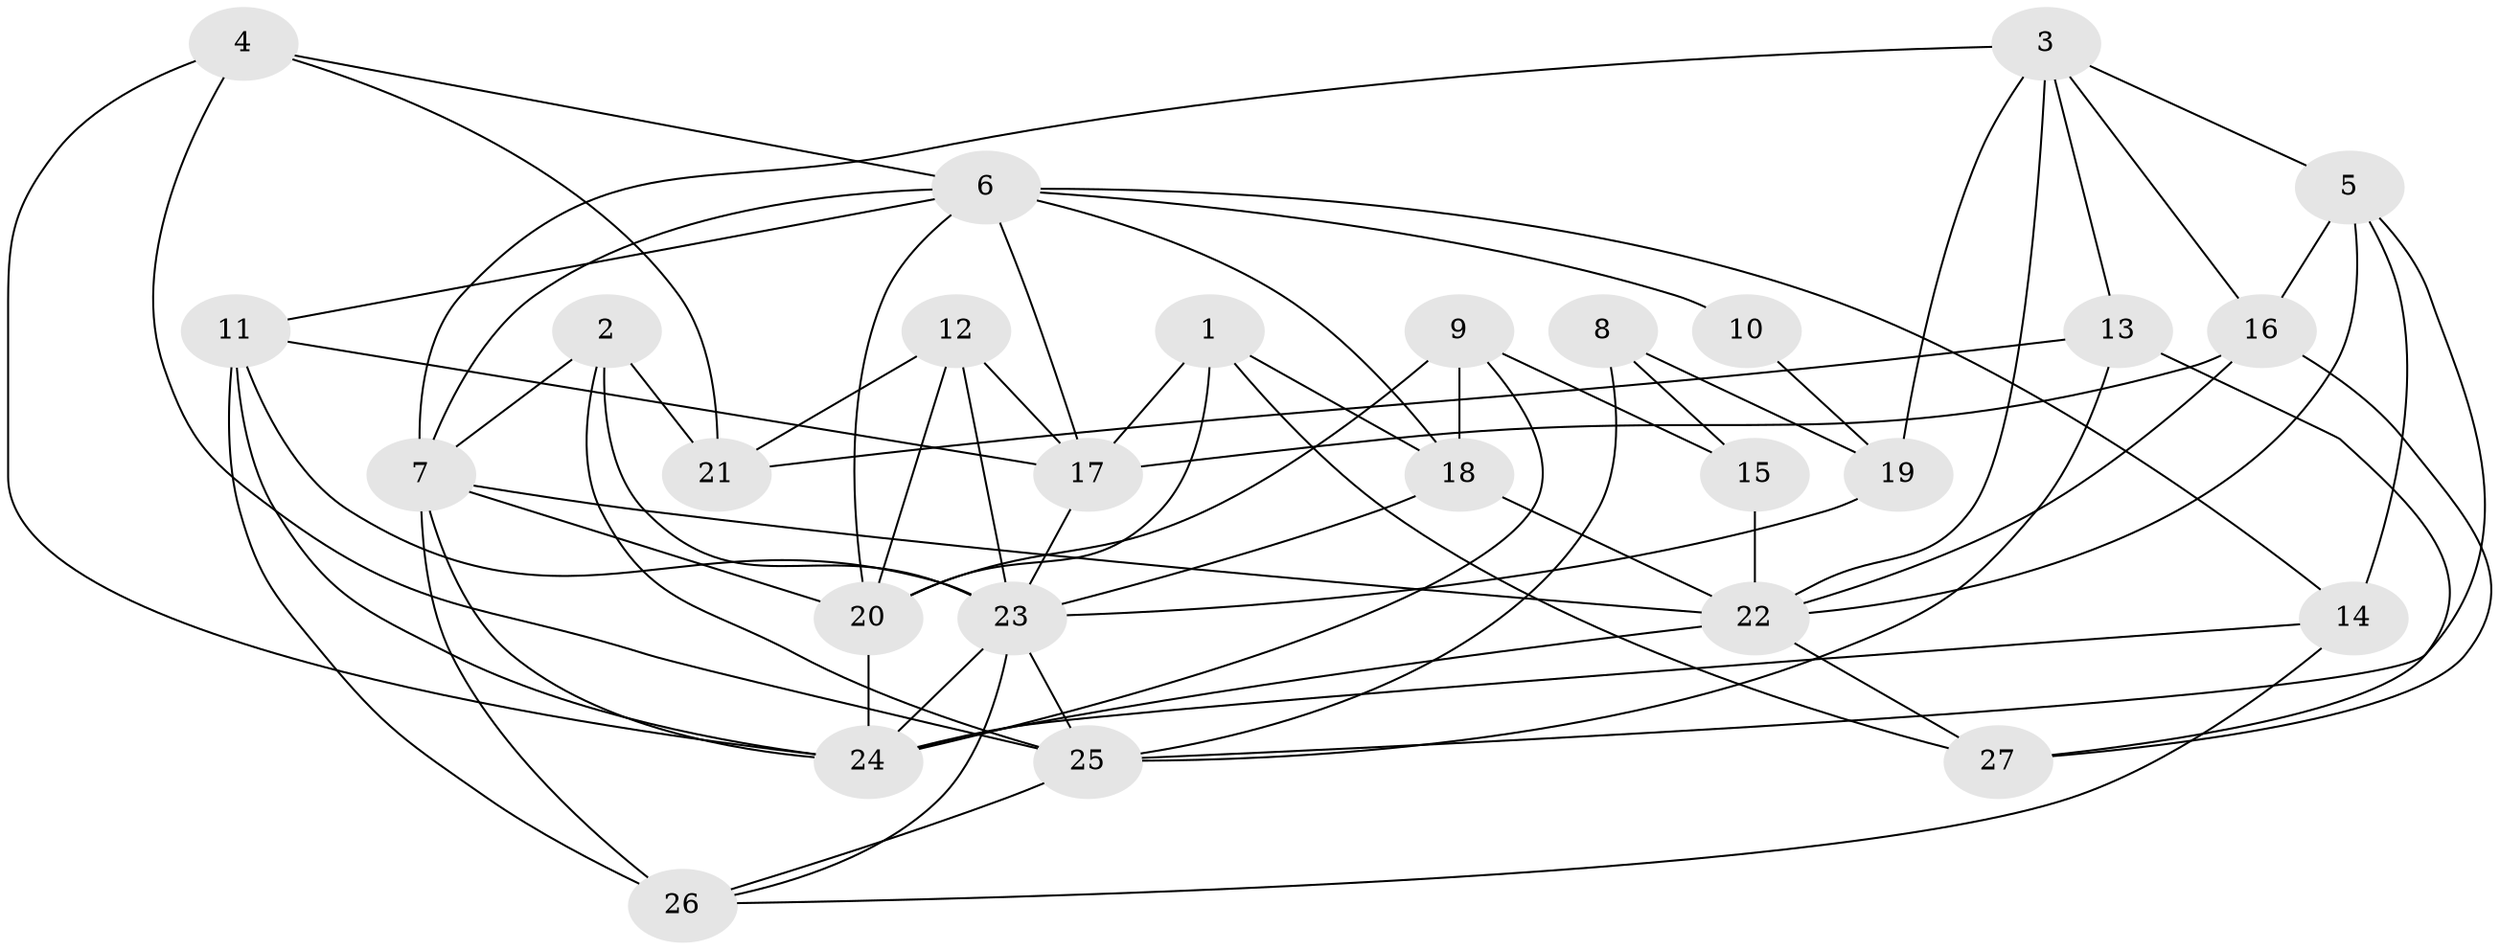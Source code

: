 // original degree distribution, {4: 0.24074074074074073, 2: 0.09259259259259259, 3: 0.3333333333333333, 6: 0.1111111111111111, 5: 0.18518518518518517, 7: 0.037037037037037035}
// Generated by graph-tools (version 1.1) at 2025/26/03/09/25 03:26:19]
// undirected, 27 vertices, 69 edges
graph export_dot {
graph [start="1"]
  node [color=gray90,style=filled];
  1;
  2;
  3;
  4;
  5;
  6;
  7;
  8;
  9;
  10;
  11;
  12;
  13;
  14;
  15;
  16;
  17;
  18;
  19;
  20;
  21;
  22;
  23;
  24;
  25;
  26;
  27;
  1 -- 17 [weight=1.0];
  1 -- 18 [weight=1.0];
  1 -- 20 [weight=1.0];
  1 -- 27 [weight=1.0];
  2 -- 7 [weight=1.0];
  2 -- 21 [weight=1.0];
  2 -- 23 [weight=1.0];
  2 -- 25 [weight=1.0];
  3 -- 5 [weight=2.0];
  3 -- 7 [weight=1.0];
  3 -- 13 [weight=1.0];
  3 -- 16 [weight=1.0];
  3 -- 19 [weight=1.0];
  3 -- 22 [weight=2.0];
  4 -- 6 [weight=1.0];
  4 -- 21 [weight=1.0];
  4 -- 24 [weight=1.0];
  4 -- 25 [weight=1.0];
  5 -- 14 [weight=1.0];
  5 -- 16 [weight=1.0];
  5 -- 22 [weight=1.0];
  5 -- 25 [weight=1.0];
  6 -- 7 [weight=1.0];
  6 -- 10 [weight=1.0];
  6 -- 11 [weight=1.0];
  6 -- 14 [weight=1.0];
  6 -- 17 [weight=1.0];
  6 -- 18 [weight=1.0];
  6 -- 20 [weight=1.0];
  7 -- 20 [weight=1.0];
  7 -- 22 [weight=1.0];
  7 -- 24 [weight=2.0];
  7 -- 26 [weight=1.0];
  8 -- 15 [weight=1.0];
  8 -- 19 [weight=1.0];
  8 -- 25 [weight=1.0];
  9 -- 15 [weight=1.0];
  9 -- 18 [weight=1.0];
  9 -- 20 [weight=1.0];
  9 -- 24 [weight=1.0];
  10 -- 19 [weight=2.0];
  11 -- 17 [weight=1.0];
  11 -- 23 [weight=1.0];
  11 -- 24 [weight=2.0];
  11 -- 26 [weight=2.0];
  12 -- 17 [weight=1.0];
  12 -- 20 [weight=1.0];
  12 -- 21 [weight=1.0];
  12 -- 23 [weight=1.0];
  13 -- 21 [weight=1.0];
  13 -- 25 [weight=1.0];
  13 -- 27 [weight=1.0];
  14 -- 24 [weight=1.0];
  14 -- 26 [weight=1.0];
  15 -- 22 [weight=1.0];
  16 -- 17 [weight=1.0];
  16 -- 22 [weight=1.0];
  16 -- 27 [weight=1.0];
  17 -- 23 [weight=1.0];
  18 -- 22 [weight=1.0];
  18 -- 23 [weight=1.0];
  19 -- 23 [weight=1.0];
  20 -- 24 [weight=2.0];
  22 -- 24 [weight=3.0];
  22 -- 27 [weight=1.0];
  23 -- 24 [weight=2.0];
  23 -- 25 [weight=2.0];
  23 -- 26 [weight=1.0];
  25 -- 26 [weight=1.0];
}
